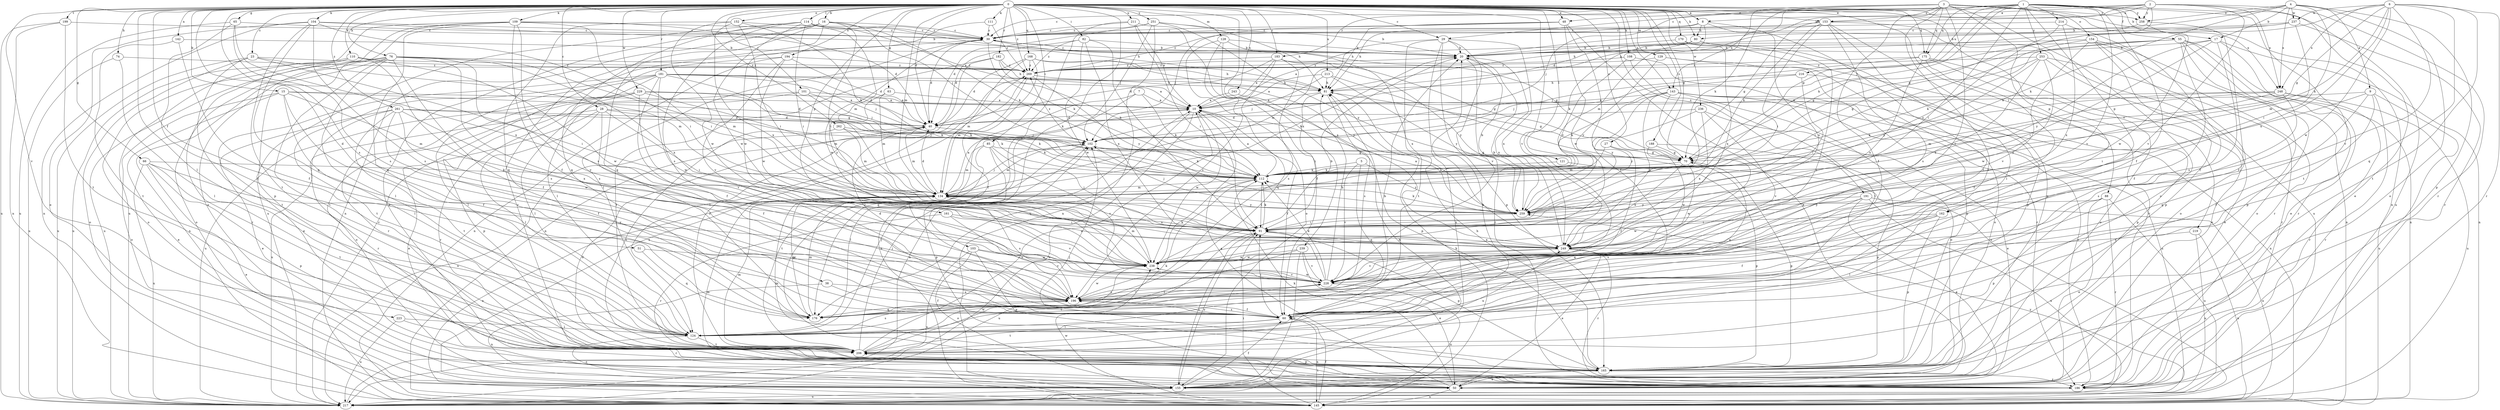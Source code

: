 strict digraph  {
0;
1;
2;
3;
4;
5;
6;
7;
8;
9;
10;
15;
16;
17;
20;
23;
27;
28;
29;
30;
38;
40;
48;
50;
51;
55;
60;
63;
65;
66;
70;
74;
76;
80;
81;
82;
85;
88;
91;
101;
102;
103;
104;
108;
109;
110;
111;
112;
114;
121;
124;
128;
129;
134;
142;
143;
145;
152;
153;
154;
155;
161;
162;
165;
168;
170;
175;
176;
181;
182;
183;
186;
188;
191;
194;
196;
199;
206;
211;
213;
214;
216;
217;
219;
223;
228;
229;
236;
237;
238;
239;
243;
248;
249;
251;
253;
258;
259;
261;
262;
269;
0 -> 8  [label=a];
0 -> 15  [label=b];
0 -> 16  [label=b];
0 -> 23  [label=c];
0 -> 27  [label=c];
0 -> 28  [label=c];
0 -> 29  [label=c];
0 -> 38  [label=d];
0 -> 40  [label=d];
0 -> 48  [label=e];
0 -> 51  [label=f];
0 -> 63  [label=g];
0 -> 65  [label=g];
0 -> 66  [label=g];
0 -> 70  [label=g];
0 -> 74  [label=h];
0 -> 76  [label=h];
0 -> 80  [label=h];
0 -> 82  [label=i];
0 -> 85  [label=i];
0 -> 88  [label=i];
0 -> 101  [label=j];
0 -> 103  [label=k];
0 -> 104  [label=k];
0 -> 108  [label=k];
0 -> 109  [label=k];
0 -> 110  [label=k];
0 -> 111  [label=k];
0 -> 114  [label=l];
0 -> 121  [label=l];
0 -> 124  [label=l];
0 -> 128  [label=m];
0 -> 129  [label=m];
0 -> 134  [label=m];
0 -> 142  [label=n];
0 -> 143  [label=n];
0 -> 152  [label=o];
0 -> 153  [label=o];
0 -> 161  [label=p];
0 -> 168  [label=q];
0 -> 170  [label=q];
0 -> 175  [label=q];
0 -> 181  [label=r];
0 -> 182  [label=r];
0 -> 183  [label=r];
0 -> 188  [label=s];
0 -> 191  [label=s];
0 -> 194  [label=s];
0 -> 196  [label=s];
0 -> 199  [label=t];
0 -> 211  [label=u];
0 -> 213  [label=u];
0 -> 219  [label=v];
0 -> 223  [label=v];
0 -> 228  [label=v];
0 -> 229  [label=w];
0 -> 236  [label=w];
0 -> 239  [label=x];
0 -> 243  [label=x];
0 -> 248  [label=x];
0 -> 251  [label=y];
0 -> 261  [label=z];
0 -> 262  [label=z];
0 -> 269  [label=z];
1 -> 17  [label=b];
1 -> 29  [label=c];
1 -> 30  [label=c];
1 -> 40  [label=d];
1 -> 55  [label=f];
1 -> 60  [label=f];
1 -> 70  [label=g];
1 -> 91  [label=i];
1 -> 112  [label=k];
1 -> 162  [label=p];
1 -> 175  [label=q];
1 -> 183  [label=r];
1 -> 206  [label=t];
1 -> 214  [label=u];
1 -> 216  [label=u];
1 -> 217  [label=u];
1 -> 228  [label=v];
1 -> 253  [label=y];
1 -> 258  [label=y];
2 -> 8  [label=a];
2 -> 48  [label=e];
2 -> 50  [label=e];
2 -> 70  [label=g];
2 -> 80  [label=h];
2 -> 153  [label=o];
2 -> 186  [label=r];
2 -> 228  [label=v];
2 -> 248  [label=x];
2 -> 258  [label=y];
3 -> 60  [label=f];
3 -> 102  [label=j];
3 -> 112  [label=k];
3 -> 124  [label=l];
3 -> 143  [label=n];
3 -> 145  [label=n];
3 -> 153  [label=o];
3 -> 154  [label=o];
3 -> 155  [label=o];
3 -> 162  [label=p];
3 -> 175  [label=q];
3 -> 228  [label=v];
3 -> 258  [label=y];
4 -> 9  [label=a];
4 -> 17  [label=b];
4 -> 20  [label=b];
4 -> 91  [label=i];
4 -> 112  [label=k];
4 -> 155  [label=o];
4 -> 165  [label=p];
4 -> 237  [label=w];
4 -> 248  [label=x];
4 -> 258  [label=y];
5 -> 112  [label=k];
5 -> 176  [label=q];
5 -> 228  [label=v];
5 -> 259  [label=y];
6 -> 70  [label=g];
6 -> 102  [label=j];
6 -> 112  [label=k];
6 -> 176  [label=q];
6 -> 186  [label=r];
6 -> 206  [label=t];
6 -> 228  [label=v];
6 -> 237  [label=w];
6 -> 238  [label=w];
6 -> 248  [label=x];
6 -> 249  [label=x];
7 -> 10  [label=a];
7 -> 112  [label=k];
7 -> 145  [label=n];
7 -> 176  [label=q];
8 -> 30  [label=c];
8 -> 60  [label=f];
8 -> 80  [label=h];
8 -> 81  [label=h];
8 -> 134  [label=m];
8 -> 249  [label=x];
9 -> 10  [label=a];
9 -> 60  [label=f];
9 -> 91  [label=i];
9 -> 176  [label=q];
9 -> 186  [label=r];
9 -> 217  [label=u];
10 -> 40  [label=d];
10 -> 60  [label=f];
10 -> 176  [label=q];
10 -> 217  [label=u];
10 -> 238  [label=w];
15 -> 10  [label=a];
15 -> 40  [label=d];
15 -> 50  [label=e];
15 -> 60  [label=f];
15 -> 124  [label=l];
15 -> 134  [label=m];
15 -> 155  [label=o];
16 -> 30  [label=c];
16 -> 50  [label=e];
16 -> 91  [label=i];
16 -> 102  [label=j];
16 -> 112  [label=k];
16 -> 145  [label=n];
16 -> 176  [label=q];
16 -> 186  [label=r];
17 -> 20  [label=b];
17 -> 50  [label=e];
17 -> 91  [label=i];
17 -> 145  [label=n];
17 -> 196  [label=s];
17 -> 259  [label=y];
20 -> 30  [label=c];
20 -> 186  [label=r];
20 -> 249  [label=x];
20 -> 269  [label=z];
23 -> 91  [label=i];
23 -> 134  [label=m];
23 -> 155  [label=o];
23 -> 206  [label=t];
23 -> 217  [label=u];
23 -> 269  [label=z];
27 -> 60  [label=f];
27 -> 70  [label=g];
27 -> 134  [label=m];
28 -> 40  [label=d];
28 -> 50  [label=e];
28 -> 60  [label=f];
28 -> 91  [label=i];
28 -> 112  [label=k];
28 -> 124  [label=l];
28 -> 217  [label=u];
29 -> 20  [label=b];
29 -> 134  [label=m];
29 -> 165  [label=p];
29 -> 206  [label=t];
29 -> 217  [label=u];
29 -> 228  [label=v];
29 -> 249  [label=x];
30 -> 20  [label=b];
30 -> 40  [label=d];
30 -> 70  [label=g];
30 -> 112  [label=k];
30 -> 124  [label=l];
30 -> 238  [label=w];
38 -> 60  [label=f];
38 -> 145  [label=n];
38 -> 196  [label=s];
40 -> 102  [label=j];
40 -> 134  [label=m];
40 -> 217  [label=u];
48 -> 30  [label=c];
48 -> 50  [label=e];
48 -> 60  [label=f];
48 -> 81  [label=h];
48 -> 102  [label=j];
48 -> 238  [label=w];
50 -> 10  [label=a];
50 -> 112  [label=k];
50 -> 145  [label=n];
50 -> 206  [label=t];
51 -> 176  [label=q];
51 -> 238  [label=w];
55 -> 20  [label=b];
55 -> 60  [label=f];
55 -> 70  [label=g];
55 -> 112  [label=k];
55 -> 145  [label=n];
55 -> 155  [label=o];
55 -> 165  [label=p];
55 -> 186  [label=r];
60 -> 70  [label=g];
60 -> 91  [label=i];
60 -> 124  [label=l];
60 -> 145  [label=n];
60 -> 196  [label=s];
60 -> 206  [label=t];
63 -> 10  [label=a];
63 -> 134  [label=m];
63 -> 259  [label=y];
65 -> 30  [label=c];
65 -> 124  [label=l];
65 -> 196  [label=s];
65 -> 217  [label=u];
65 -> 249  [label=x];
66 -> 50  [label=e];
66 -> 112  [label=k];
66 -> 165  [label=p];
66 -> 206  [label=t];
66 -> 217  [label=u];
66 -> 228  [label=v];
70 -> 112  [label=k];
70 -> 165  [label=p];
70 -> 238  [label=w];
70 -> 249  [label=x];
74 -> 124  [label=l];
74 -> 217  [label=u];
74 -> 269  [label=z];
76 -> 60  [label=f];
76 -> 124  [label=l];
76 -> 134  [label=m];
76 -> 145  [label=n];
76 -> 155  [label=o];
76 -> 196  [label=s];
76 -> 206  [label=t];
76 -> 217  [label=u];
76 -> 228  [label=v];
76 -> 249  [label=x];
76 -> 269  [label=z];
80 -> 10  [label=a];
80 -> 20  [label=b];
80 -> 112  [label=k];
80 -> 165  [label=p];
80 -> 196  [label=s];
81 -> 10  [label=a];
81 -> 70  [label=g];
81 -> 91  [label=i];
81 -> 196  [label=s];
82 -> 20  [label=b];
82 -> 40  [label=d];
82 -> 91  [label=i];
82 -> 238  [label=w];
82 -> 249  [label=x];
82 -> 269  [label=z];
85 -> 70  [label=g];
85 -> 91  [label=i];
85 -> 134  [label=m];
85 -> 165  [label=p];
85 -> 206  [label=t];
85 -> 228  [label=v];
88 -> 50  [label=e];
88 -> 165  [label=p];
88 -> 186  [label=r];
88 -> 217  [label=u];
88 -> 259  [label=y];
91 -> 112  [label=k];
91 -> 155  [label=o];
91 -> 165  [label=p];
91 -> 217  [label=u];
91 -> 249  [label=x];
101 -> 10  [label=a];
101 -> 102  [label=j];
101 -> 112  [label=k];
101 -> 124  [label=l];
101 -> 186  [label=r];
102 -> 70  [label=g];
102 -> 112  [label=k];
102 -> 124  [label=l];
102 -> 134  [label=m];
102 -> 269  [label=z];
103 -> 155  [label=o];
103 -> 165  [label=p];
103 -> 217  [label=u];
103 -> 228  [label=v];
103 -> 238  [label=w];
104 -> 20  [label=b];
104 -> 30  [label=c];
104 -> 91  [label=i];
104 -> 145  [label=n];
104 -> 155  [label=o];
104 -> 176  [label=q];
104 -> 196  [label=s];
104 -> 206  [label=t];
108 -> 124  [label=l];
108 -> 186  [label=r];
108 -> 259  [label=y];
108 -> 269  [label=z];
109 -> 30  [label=c];
109 -> 40  [label=d];
109 -> 60  [label=f];
109 -> 91  [label=i];
109 -> 155  [label=o];
109 -> 165  [label=p];
109 -> 176  [label=q];
109 -> 196  [label=s];
109 -> 217  [label=u];
110 -> 155  [label=o];
110 -> 186  [label=r];
110 -> 196  [label=s];
110 -> 217  [label=u];
110 -> 238  [label=w];
110 -> 269  [label=z];
111 -> 30  [label=c];
111 -> 238  [label=w];
111 -> 269  [label=z];
112 -> 10  [label=a];
112 -> 91  [label=i];
112 -> 134  [label=m];
114 -> 10  [label=a];
114 -> 30  [label=c];
114 -> 81  [label=h];
114 -> 91  [label=i];
114 -> 134  [label=m];
114 -> 176  [label=q];
114 -> 196  [label=s];
114 -> 217  [label=u];
114 -> 238  [label=w];
121 -> 112  [label=k];
121 -> 165  [label=p];
124 -> 20  [label=b];
124 -> 102  [label=j];
124 -> 155  [label=o];
124 -> 196  [label=s];
124 -> 206  [label=t];
124 -> 228  [label=v];
128 -> 20  [label=b];
128 -> 60  [label=f];
128 -> 155  [label=o];
128 -> 196  [label=s];
128 -> 249  [label=x];
129 -> 155  [label=o];
129 -> 165  [label=p];
129 -> 259  [label=y];
129 -> 269  [label=z];
134 -> 10  [label=a];
134 -> 20  [label=b];
134 -> 40  [label=d];
134 -> 102  [label=j];
134 -> 145  [label=n];
134 -> 176  [label=q];
134 -> 196  [label=s];
134 -> 249  [label=x];
134 -> 259  [label=y];
142 -> 20  [label=b];
142 -> 60  [label=f];
142 -> 206  [label=t];
143 -> 10  [label=a];
143 -> 112  [label=k];
143 -> 145  [label=n];
143 -> 155  [label=o];
143 -> 186  [label=r];
143 -> 217  [label=u];
143 -> 228  [label=v];
143 -> 249  [label=x];
143 -> 259  [label=y];
145 -> 60  [label=f];
145 -> 81  [label=h];
145 -> 91  [label=i];
145 -> 238  [label=w];
145 -> 259  [label=y];
145 -> 269  [label=z];
152 -> 30  [label=c];
152 -> 91  [label=i];
152 -> 112  [label=k];
152 -> 176  [label=q];
152 -> 238  [label=w];
152 -> 249  [label=x];
153 -> 30  [label=c];
153 -> 70  [label=g];
153 -> 91  [label=i];
153 -> 112  [label=k];
153 -> 124  [label=l];
153 -> 165  [label=p];
153 -> 196  [label=s];
153 -> 217  [label=u];
153 -> 269  [label=z];
154 -> 20  [label=b];
154 -> 91  [label=i];
154 -> 145  [label=n];
154 -> 155  [label=o];
154 -> 165  [label=p];
154 -> 186  [label=r];
154 -> 228  [label=v];
155 -> 60  [label=f];
155 -> 81  [label=h];
155 -> 91  [label=i];
155 -> 134  [label=m];
155 -> 217  [label=u];
161 -> 91  [label=i];
161 -> 186  [label=r];
161 -> 196  [label=s];
161 -> 228  [label=v];
162 -> 60  [label=f];
162 -> 91  [label=i];
162 -> 124  [label=l];
162 -> 165  [label=p];
162 -> 196  [label=s];
165 -> 50  [label=e];
165 -> 81  [label=h];
165 -> 102  [label=j];
165 -> 134  [label=m];
165 -> 155  [label=o];
165 -> 186  [label=r];
168 -> 40  [label=d];
168 -> 60  [label=f];
168 -> 81  [label=h];
168 -> 134  [label=m];
168 -> 259  [label=y];
168 -> 269  [label=z];
170 -> 20  [label=b];
170 -> 186  [label=r];
170 -> 249  [label=x];
175 -> 50  [label=e];
175 -> 60  [label=f];
175 -> 102  [label=j];
175 -> 155  [label=o];
175 -> 249  [label=x];
175 -> 269  [label=z];
176 -> 134  [label=m];
181 -> 10  [label=a];
181 -> 40  [label=d];
181 -> 50  [label=e];
181 -> 60  [label=f];
181 -> 70  [label=g];
181 -> 81  [label=h];
181 -> 102  [label=j];
181 -> 124  [label=l];
181 -> 186  [label=r];
181 -> 206  [label=t];
181 -> 238  [label=w];
182 -> 81  [label=h];
182 -> 112  [label=k];
182 -> 145  [label=n];
182 -> 206  [label=t];
182 -> 269  [label=z];
183 -> 10  [label=a];
183 -> 40  [label=d];
183 -> 70  [label=g];
183 -> 176  [label=q];
183 -> 196  [label=s];
183 -> 259  [label=y];
183 -> 269  [label=z];
186 -> 40  [label=d];
188 -> 70  [label=g];
188 -> 165  [label=p];
188 -> 238  [label=w];
191 -> 50  [label=e];
191 -> 145  [label=n];
191 -> 176  [label=q];
191 -> 217  [label=u];
191 -> 238  [label=w];
191 -> 259  [label=y];
194 -> 40  [label=d];
194 -> 124  [label=l];
194 -> 145  [label=n];
194 -> 228  [label=v];
194 -> 238  [label=w];
194 -> 269  [label=z];
196 -> 40  [label=d];
196 -> 60  [label=f];
196 -> 176  [label=q];
196 -> 228  [label=v];
196 -> 238  [label=w];
199 -> 30  [label=c];
199 -> 145  [label=n];
199 -> 206  [label=t];
199 -> 217  [label=u];
206 -> 10  [label=a];
206 -> 20  [label=b];
206 -> 102  [label=j];
206 -> 112  [label=k];
206 -> 134  [label=m];
206 -> 165  [label=p];
206 -> 238  [label=w];
206 -> 249  [label=x];
206 -> 269  [label=z];
211 -> 10  [label=a];
211 -> 30  [label=c];
211 -> 91  [label=i];
211 -> 186  [label=r];
211 -> 249  [label=x];
213 -> 10  [label=a];
213 -> 81  [label=h];
213 -> 102  [label=j];
213 -> 145  [label=n];
213 -> 259  [label=y];
214 -> 30  [label=c];
214 -> 60  [label=f];
214 -> 249  [label=x];
214 -> 259  [label=y];
216 -> 81  [label=h];
216 -> 91  [label=i];
216 -> 102  [label=j];
216 -> 165  [label=p];
217 -> 10  [label=a];
217 -> 30  [label=c];
219 -> 145  [label=n];
219 -> 217  [label=u];
219 -> 249  [label=x];
223 -> 124  [label=l];
223 -> 186  [label=r];
223 -> 217  [label=u];
228 -> 81  [label=h];
228 -> 91  [label=i];
228 -> 112  [label=k];
228 -> 145  [label=n];
228 -> 196  [label=s];
228 -> 238  [label=w];
229 -> 10  [label=a];
229 -> 112  [label=k];
229 -> 134  [label=m];
229 -> 155  [label=o];
229 -> 165  [label=p];
229 -> 217  [label=u];
229 -> 228  [label=v];
236 -> 40  [label=d];
236 -> 50  [label=e];
236 -> 228  [label=v];
236 -> 249  [label=x];
236 -> 259  [label=y];
237 -> 20  [label=b];
237 -> 30  [label=c];
237 -> 81  [label=h];
237 -> 134  [label=m];
237 -> 186  [label=r];
238 -> 20  [label=b];
238 -> 112  [label=k];
238 -> 134  [label=m];
238 -> 228  [label=v];
239 -> 50  [label=e];
239 -> 124  [label=l];
239 -> 155  [label=o];
239 -> 228  [label=v];
239 -> 238  [label=w];
243 -> 10  [label=a];
243 -> 165  [label=p];
248 -> 10  [label=a];
248 -> 112  [label=k];
248 -> 134  [label=m];
248 -> 186  [label=r];
248 -> 196  [label=s];
248 -> 217  [label=u];
248 -> 259  [label=y];
249 -> 20  [label=b];
249 -> 50  [label=e];
249 -> 186  [label=r];
249 -> 228  [label=v];
249 -> 238  [label=w];
251 -> 20  [label=b];
251 -> 30  [label=c];
251 -> 40  [label=d];
251 -> 81  [label=h];
251 -> 102  [label=j];
251 -> 145  [label=n];
251 -> 259  [label=y];
253 -> 50  [label=e];
253 -> 70  [label=g];
253 -> 186  [label=r];
253 -> 238  [label=w];
253 -> 249  [label=x];
253 -> 259  [label=y];
253 -> 269  [label=z];
258 -> 60  [label=f];
258 -> 81  [label=h];
258 -> 238  [label=w];
259 -> 10  [label=a];
259 -> 20  [label=b];
259 -> 91  [label=i];
259 -> 102  [label=j];
259 -> 112  [label=k];
261 -> 40  [label=d];
261 -> 50  [label=e];
261 -> 60  [label=f];
261 -> 112  [label=k];
261 -> 186  [label=r];
261 -> 206  [label=t];
261 -> 238  [label=w];
261 -> 249  [label=x];
262 -> 102  [label=j];
262 -> 112  [label=k];
262 -> 134  [label=m];
262 -> 206  [label=t];
269 -> 81  [label=h];
269 -> 124  [label=l];
269 -> 134  [label=m];
269 -> 259  [label=y];
}
